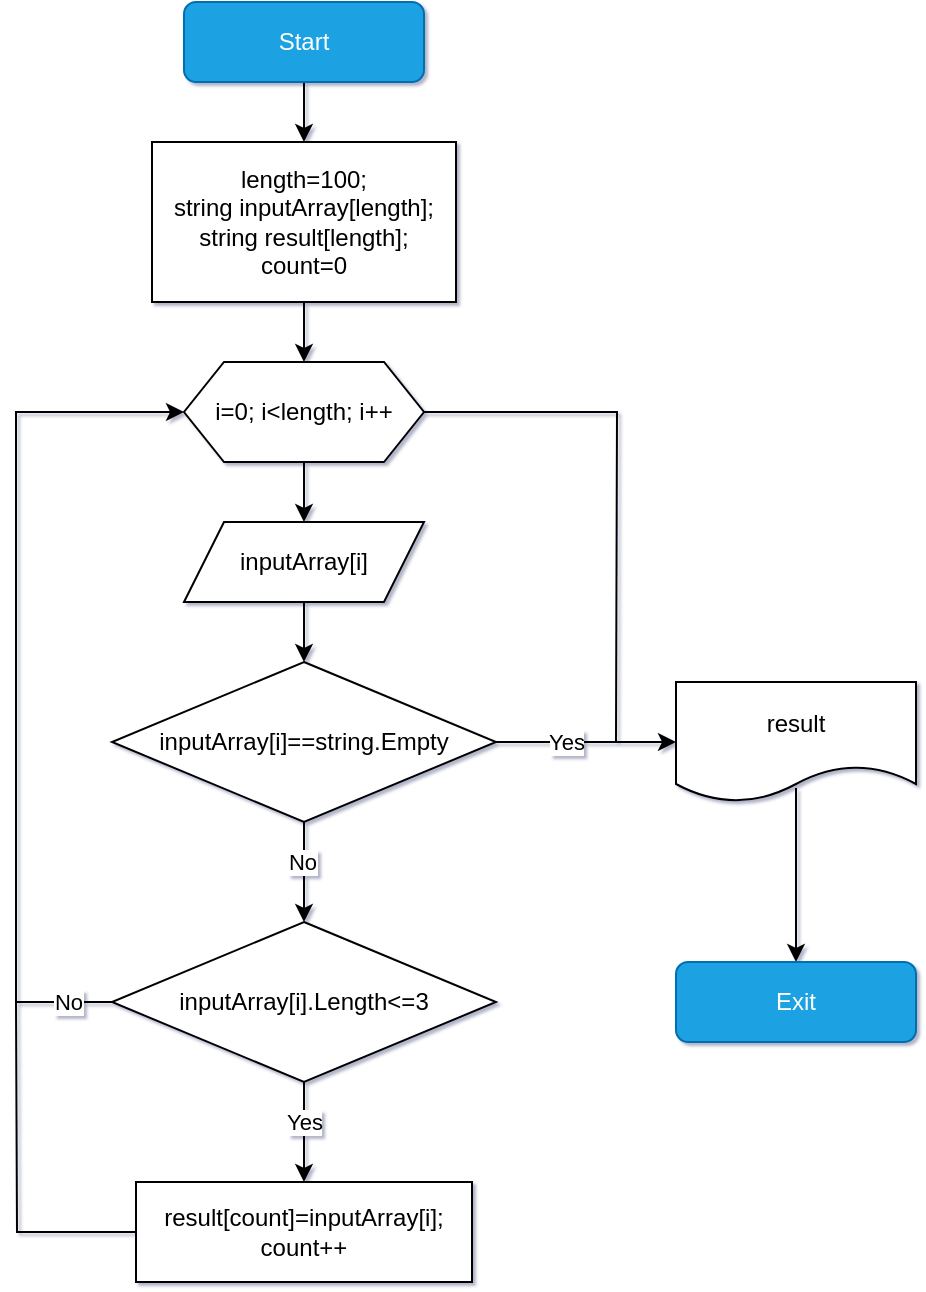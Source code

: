 <mxfile>
    <diagram id="gNhToKoDnuqMyJ4GvL__" name="Страница 1">
        <mxGraphModel dx="884" dy="648" grid="1" gridSize="10" guides="1" tooltips="1" connect="1" arrows="1" fold="1" page="1" pageScale="1" pageWidth="827" pageHeight="1169" math="0" shadow="1">
            <root>
                <mxCell id="0"/>
                <mxCell id="1" parent="0"/>
                <mxCell id="4" value="" style="edgeStyle=none;html=1;" edge="1" parent="1" source="2" target="3">
                    <mxGeometry relative="1" as="geometry"/>
                </mxCell>
                <mxCell id="2" value="Start" style="rounded=1;whiteSpace=wrap;html=1;fillColor=#1ba1e2;fontColor=#ffffff;strokeColor=#006EAF;" vertex="1" parent="1">
                    <mxGeometry x="354" y="30" width="120" height="40" as="geometry"/>
                </mxCell>
                <mxCell id="6" value="" style="edgeStyle=none;html=1;" edge="1" parent="1" source="3" target="5">
                    <mxGeometry relative="1" as="geometry"/>
                </mxCell>
                <mxCell id="3" value="length=100;&lt;br&gt;string inputArray[length];&lt;br&gt;string result[length];&lt;br&gt;count=0" style="rounded=0;whiteSpace=wrap;html=1;" vertex="1" parent="1">
                    <mxGeometry x="338" y="100" width="152" height="80" as="geometry"/>
                </mxCell>
                <mxCell id="8" value="" style="edgeStyle=none;html=1;" edge="1" parent="1" source="5" target="7">
                    <mxGeometry relative="1" as="geometry"/>
                </mxCell>
                <mxCell id="46" style="edgeStyle=orthogonalEdgeStyle;rounded=0;html=1;endArrow=none;endFill=0;" edge="1" parent="1" source="5">
                    <mxGeometry relative="1" as="geometry">
                        <mxPoint x="570" y="400" as="targetPoint"/>
                    </mxGeometry>
                </mxCell>
                <mxCell id="5" value="i=0; i&amp;lt;length; i++" style="shape=hexagon;perimeter=hexagonPerimeter2;whiteSpace=wrap;html=1;fixedSize=1;rounded=0;" vertex="1" parent="1">
                    <mxGeometry x="354" y="210" width="120" height="50" as="geometry"/>
                </mxCell>
                <mxCell id="12" value="" style="edgeStyle=orthogonalEdgeStyle;rounded=0;html=1;" edge="1" parent="1" source="7" target="11">
                    <mxGeometry relative="1" as="geometry"/>
                </mxCell>
                <mxCell id="7" value="inputArray[i]" style="shape=parallelogram;perimeter=parallelogramPerimeter;whiteSpace=wrap;html=1;fixedSize=1;rounded=0;" vertex="1" parent="1">
                    <mxGeometry x="354" y="290" width="120" height="40" as="geometry"/>
                </mxCell>
                <mxCell id="15" value="" style="edgeStyle=orthogonalEdgeStyle;rounded=0;html=1;entryX=0;entryY=0.5;entryDx=0;entryDy=0;" edge="1" parent="1" source="11" target="45">
                    <mxGeometry relative="1" as="geometry">
                        <mxPoint x="570" y="400" as="targetPoint"/>
                    </mxGeometry>
                </mxCell>
                <mxCell id="18" value="Yes" style="edgeLabel;html=1;align=center;verticalAlign=middle;resizable=0;points=[];" vertex="1" connectable="0" parent="15">
                    <mxGeometry x="-0.227" relative="1" as="geometry">
                        <mxPoint as="offset"/>
                    </mxGeometry>
                </mxCell>
                <mxCell id="22" value="" style="edgeStyle=orthogonalEdgeStyle;rounded=0;html=1;" edge="1" parent="1" source="11" target="21">
                    <mxGeometry relative="1" as="geometry"/>
                </mxCell>
                <mxCell id="23" value="No" style="edgeLabel;html=1;align=center;verticalAlign=middle;resizable=0;points=[];" vertex="1" connectable="0" parent="22">
                    <mxGeometry x="-0.2" y="-1" relative="1" as="geometry">
                        <mxPoint as="offset"/>
                    </mxGeometry>
                </mxCell>
                <mxCell id="11" value="&lt;span&gt;inputArray[i]==string.Empty&lt;/span&gt;" style="rhombus;whiteSpace=wrap;html=1;rounded=0;" vertex="1" parent="1">
                    <mxGeometry x="318" y="360" width="192" height="80" as="geometry"/>
                </mxCell>
                <mxCell id="24" style="edgeStyle=orthogonalEdgeStyle;rounded=0;html=1;entryX=0;entryY=0.5;entryDx=0;entryDy=0;" edge="1" parent="1" source="21" target="5">
                    <mxGeometry relative="1" as="geometry">
                        <mxPoint x="340" y="230" as="targetPoint"/>
                        <Array as="points">
                            <mxPoint x="270" y="530"/>
                            <mxPoint x="270" y="235"/>
                        </Array>
                    </mxGeometry>
                </mxCell>
                <mxCell id="25" value="No" style="edgeLabel;html=1;align=center;verticalAlign=middle;resizable=0;points=[];" vertex="1" connectable="0" parent="24">
                    <mxGeometry x="-0.905" y="1" relative="1" as="geometry">
                        <mxPoint x="-2" y="-1" as="offset"/>
                    </mxGeometry>
                </mxCell>
                <mxCell id="27" value="" style="edgeStyle=orthogonalEdgeStyle;rounded=0;html=1;" edge="1" parent="1" source="21" target="26">
                    <mxGeometry relative="1" as="geometry"/>
                </mxCell>
                <mxCell id="28" value="Yes" style="edgeLabel;html=1;align=center;verticalAlign=middle;resizable=0;points=[];" vertex="1" connectable="0" parent="27">
                    <mxGeometry x="0.222" y="-1" relative="1" as="geometry">
                        <mxPoint x="1" y="-11" as="offset"/>
                    </mxGeometry>
                </mxCell>
                <mxCell id="21" value="&lt;span&gt;inputArray[i].Length&amp;lt;=3&lt;/span&gt;" style="rhombus;whiteSpace=wrap;html=1;rounded=0;" vertex="1" parent="1">
                    <mxGeometry x="318" y="490" width="192" height="80" as="geometry"/>
                </mxCell>
                <mxCell id="44" style="edgeStyle=orthogonalEdgeStyle;rounded=0;html=1;endArrow=none;endFill=0;" edge="1" parent="1" source="26">
                    <mxGeometry relative="1" as="geometry">
                        <mxPoint x="270" y="530" as="targetPoint"/>
                    </mxGeometry>
                </mxCell>
                <mxCell id="26" value="result[count]=inputArray[i];&lt;br&gt;count++" style="whiteSpace=wrap;html=1;rounded=0;" vertex="1" parent="1">
                    <mxGeometry x="330" y="620" width="168" height="50" as="geometry"/>
                </mxCell>
                <mxCell id="48" value="" style="edgeStyle=orthogonalEdgeStyle;rounded=0;html=1;endArrow=classic;endFill=1;exitX=0.5;exitY=0.883;exitDx=0;exitDy=0;exitPerimeter=0;" edge="1" parent="1" source="45" target="47">
                    <mxGeometry relative="1" as="geometry"/>
                </mxCell>
                <mxCell id="45" value="result" style="shape=document;whiteSpace=wrap;html=1;boundedLbl=1;" vertex="1" parent="1">
                    <mxGeometry x="600" y="370" width="120" height="60" as="geometry"/>
                </mxCell>
                <mxCell id="47" value="Exit" style="rounded=1;whiteSpace=wrap;html=1;fillColor=#1ba1e2;fontColor=#ffffff;strokeColor=#006EAF;" vertex="1" parent="1">
                    <mxGeometry x="600" y="510" width="120" height="40" as="geometry"/>
                </mxCell>
            </root>
        </mxGraphModel>
    </diagram>
</mxfile>